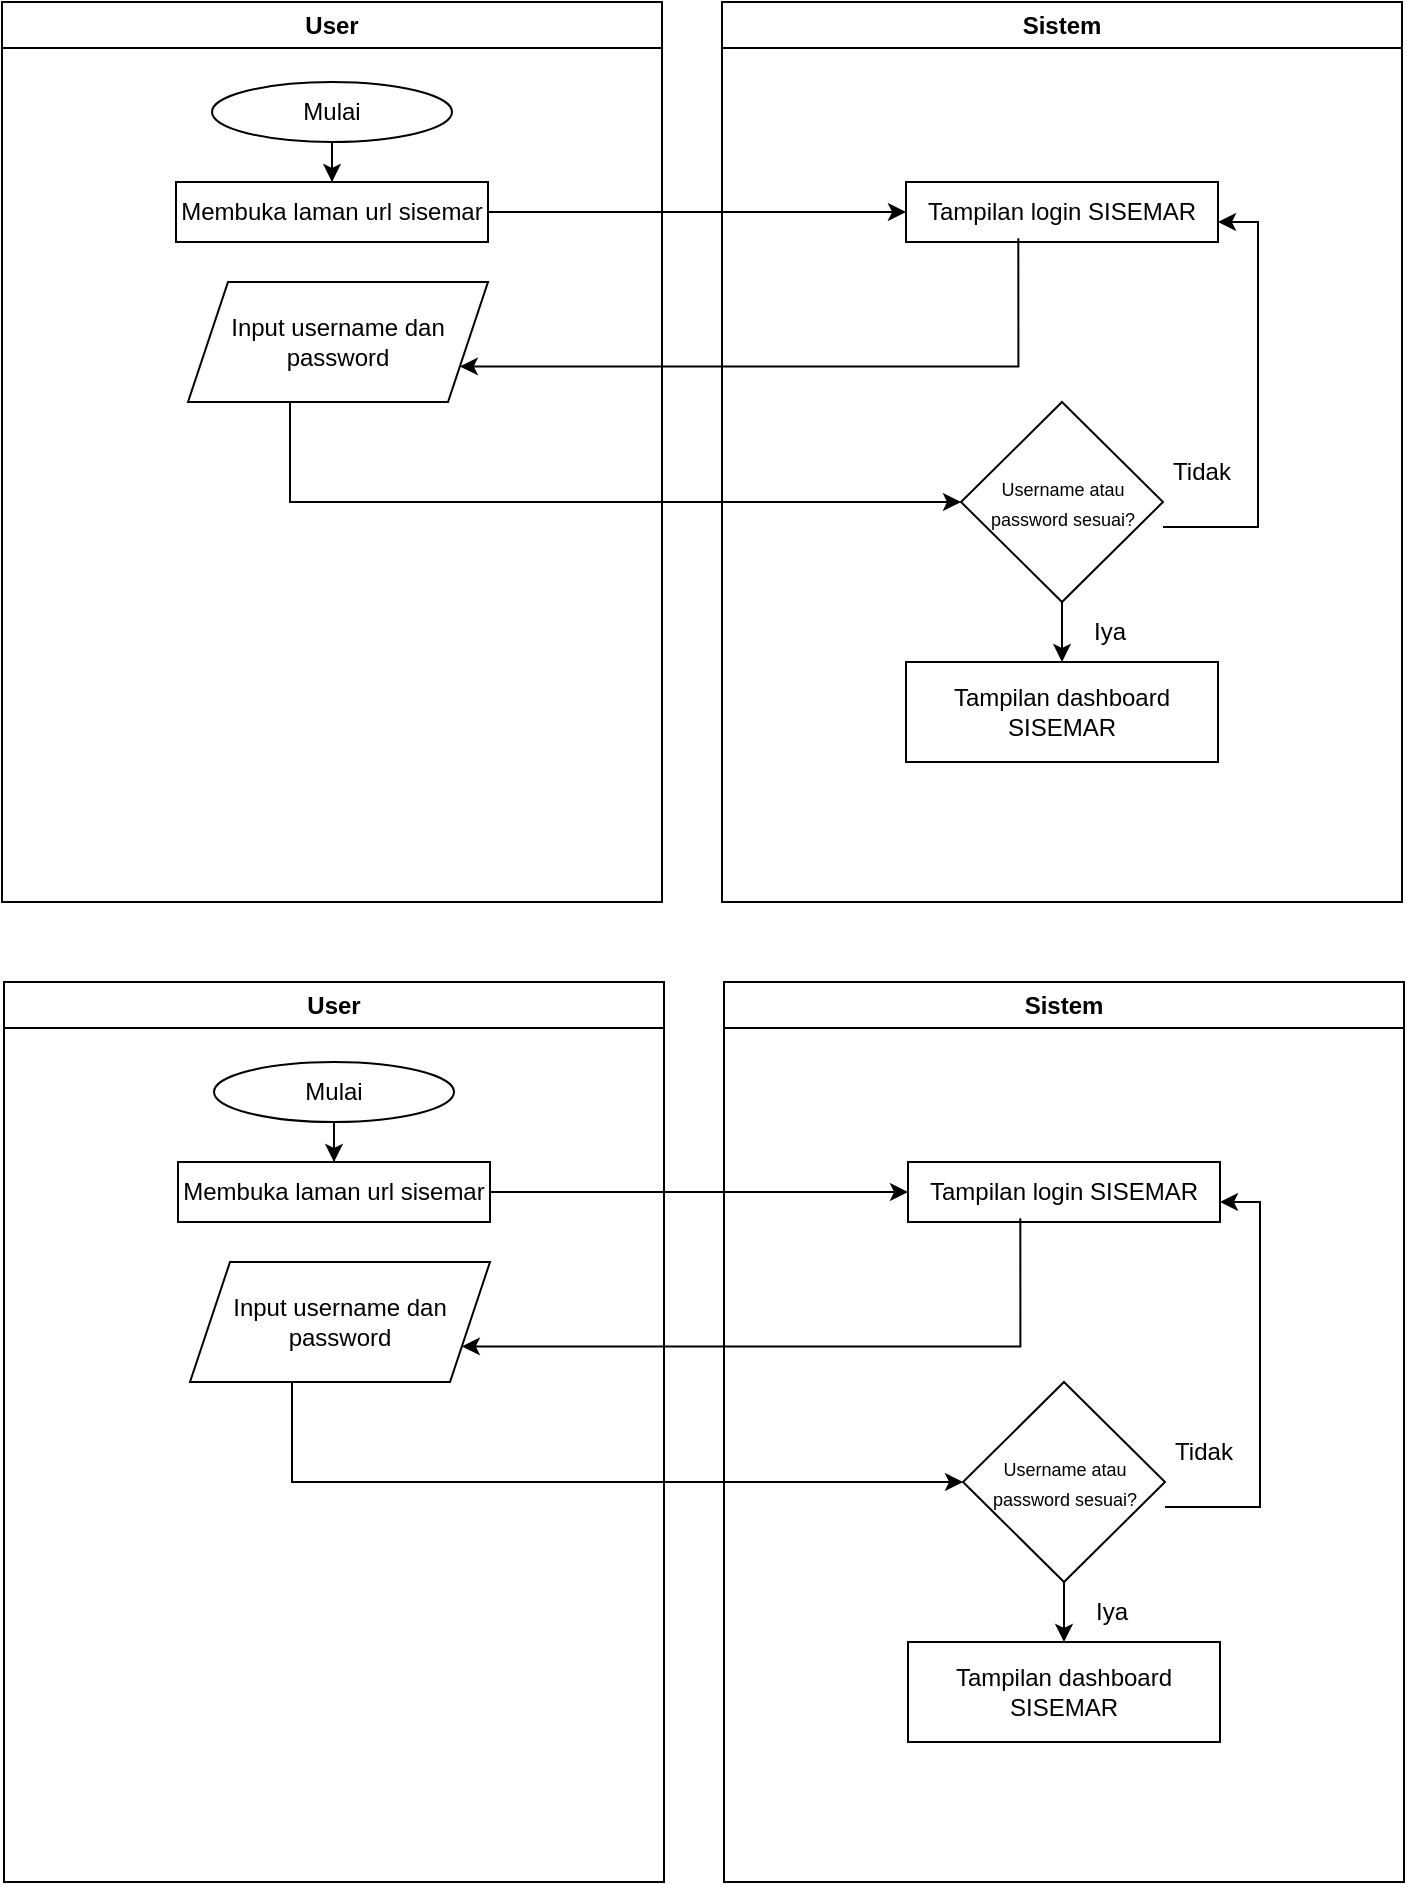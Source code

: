 <mxfile version="28.0.7">
  <diagram name="Halaman-1" id="uK1lXxShzl_tJUOJtHZC">
    <mxGraphModel dx="2256" dy="820" grid="1" gridSize="10" guides="1" tooltips="1" connect="1" arrows="1" fold="1" page="1" pageScale="1" pageWidth="827" pageHeight="1169" math="0" shadow="0">
      <root>
        <mxCell id="0" />
        <mxCell id="1" parent="0" />
        <mxCell id="WBBm-CLDshW_mHcTqunQ-7" value="User" style="swimlane;whiteSpace=wrap;html=1;" parent="1" vertex="1">
          <mxGeometry x="-764" y="70" width="330" height="450" as="geometry" />
        </mxCell>
        <mxCell id="HcfepV2I2PUodawztDky-1" style="edgeStyle=orthogonalEdgeStyle;rounded=0;orthogonalLoop=1;jettySize=auto;html=1;" parent="WBBm-CLDshW_mHcTqunQ-7" source="VEq-Q2ySDu8XHJlhrdmW-1" target="WBBm-CLDshW_mHcTqunQ-2" edge="1">
          <mxGeometry relative="1" as="geometry" />
        </mxCell>
        <mxCell id="VEq-Q2ySDu8XHJlhrdmW-1" value="Mulai" style="ellipse;whiteSpace=wrap;html=1;" parent="WBBm-CLDshW_mHcTqunQ-7" vertex="1">
          <mxGeometry x="105" y="40" width="120" height="30" as="geometry" />
        </mxCell>
        <mxCell id="WBBm-CLDshW_mHcTqunQ-2" value="Membuka laman url sisemar" style="rounded=0;whiteSpace=wrap;html=1;" parent="WBBm-CLDshW_mHcTqunQ-7" vertex="1">
          <mxGeometry x="87" y="90" width="156" height="30" as="geometry" />
        </mxCell>
        <mxCell id="WBBm-CLDshW_mHcTqunQ-3" value="Input username dan password" style="shape=parallelogram;perimeter=parallelogramPerimeter;whiteSpace=wrap;html=1;fixedSize=1;" parent="WBBm-CLDshW_mHcTqunQ-7" vertex="1">
          <mxGeometry x="93" y="140" width="150" height="60" as="geometry" />
        </mxCell>
        <mxCell id="WBBm-CLDshW_mHcTqunQ-8" value="Sistem" style="swimlane;whiteSpace=wrap;html=1;startSize=23;" parent="1" vertex="1">
          <mxGeometry x="-404" y="70" width="340" height="450" as="geometry" />
        </mxCell>
        <mxCell id="WBBm-CLDshW_mHcTqunQ-11" value="Tampilan login SISEMAR" style="rounded=0;whiteSpace=wrap;html=1;" parent="WBBm-CLDshW_mHcTqunQ-8" vertex="1">
          <mxGeometry x="92" y="90" width="156" height="30" as="geometry" />
        </mxCell>
        <mxCell id="HcfepV2I2PUodawztDky-4" style="edgeStyle=orthogonalEdgeStyle;rounded=0;orthogonalLoop=1;jettySize=auto;html=1;" parent="WBBm-CLDshW_mHcTqunQ-8" source="WBBm-CLDshW_mHcTqunQ-1" target="WBBm-CLDshW_mHcTqunQ-12" edge="1">
          <mxGeometry relative="1" as="geometry" />
        </mxCell>
        <mxCell id="HcfepV2I2PUodawztDky-8" style="edgeStyle=orthogonalEdgeStyle;rounded=0;orthogonalLoop=1;jettySize=auto;html=1;entryX=1;entryY=0.25;entryDx=0;entryDy=0;" parent="WBBm-CLDshW_mHcTqunQ-8" edge="1">
          <mxGeometry relative="1" as="geometry">
            <Array as="points">
              <mxPoint x="268" y="262.5" />
              <mxPoint x="268" y="110.5" />
            </Array>
            <mxPoint x="220.5" y="262.5" as="sourcePoint" />
            <mxPoint x="248" y="110" as="targetPoint" />
          </mxGeometry>
        </mxCell>
        <mxCell id="WBBm-CLDshW_mHcTqunQ-1" value="&lt;font style=&quot;font-size: 9px;&quot;&gt;Username atau password sesuai?&lt;/font&gt;" style="rhombus;whiteSpace=wrap;html=1;" parent="WBBm-CLDshW_mHcTqunQ-8" vertex="1">
          <mxGeometry x="119.5" y="200" width="101" height="100" as="geometry" />
        </mxCell>
        <mxCell id="WBBm-CLDshW_mHcTqunQ-12" value="Tampilan dashboard SISEMAR" style="rounded=0;whiteSpace=wrap;html=1;" parent="WBBm-CLDshW_mHcTqunQ-8" vertex="1">
          <mxGeometry x="92" y="330" width="156" height="50" as="geometry" />
        </mxCell>
        <mxCell id="HcfepV2I2PUodawztDky-10" value="Iya" style="text;html=1;align=center;verticalAlign=middle;whiteSpace=wrap;rounded=0;" parent="WBBm-CLDshW_mHcTqunQ-8" vertex="1">
          <mxGeometry x="164" y="300" width="60" height="30" as="geometry" />
        </mxCell>
        <mxCell id="HcfepV2I2PUodawztDky-11" value="Tidak" style="text;html=1;align=center;verticalAlign=middle;whiteSpace=wrap;rounded=0;" parent="WBBm-CLDshW_mHcTqunQ-8" vertex="1">
          <mxGeometry x="210" y="220" width="60" height="30" as="geometry" />
        </mxCell>
        <mxCell id="HcfepV2I2PUodawztDky-2" style="edgeStyle=orthogonalEdgeStyle;rounded=0;orthogonalLoop=1;jettySize=auto;html=1;" parent="1" source="WBBm-CLDshW_mHcTqunQ-2" target="WBBm-CLDshW_mHcTqunQ-11" edge="1">
          <mxGeometry relative="1" as="geometry" />
        </mxCell>
        <mxCell id="HcfepV2I2PUodawztDky-6" style="edgeStyle=orthogonalEdgeStyle;rounded=0;orthogonalLoop=1;jettySize=auto;html=1;entryX=1;entryY=0.75;entryDx=0;entryDy=0;exitX=0.36;exitY=0.939;exitDx=0;exitDy=0;exitPerimeter=0;" parent="1" source="WBBm-CLDshW_mHcTqunQ-11" target="WBBm-CLDshW_mHcTqunQ-3" edge="1">
          <mxGeometry relative="1" as="geometry">
            <mxPoint x="-276.92" y="221.41" as="sourcePoint" />
            <mxPoint x="-499.983" y="298.597" as="targetPoint" />
            <Array as="points">
              <mxPoint x="-256" y="252" />
            </Array>
          </mxGeometry>
        </mxCell>
        <mxCell id="HcfepV2I2PUodawztDky-7" style="edgeStyle=orthogonalEdgeStyle;rounded=0;orthogonalLoop=1;jettySize=auto;html=1;entryX=0;entryY=0.5;entryDx=0;entryDy=0;" parent="1" source="WBBm-CLDshW_mHcTqunQ-3" target="WBBm-CLDshW_mHcTqunQ-1" edge="1">
          <mxGeometry relative="1" as="geometry">
            <Array as="points">
              <mxPoint x="-620" y="320" />
            </Array>
          </mxGeometry>
        </mxCell>
        <mxCell id="Ktfrbz1eTittHsfRS3eE-3" value="User" style="swimlane;whiteSpace=wrap;html=1;" vertex="1" parent="1">
          <mxGeometry x="-763" y="560" width="330" height="450" as="geometry" />
        </mxCell>
        <mxCell id="Ktfrbz1eTittHsfRS3eE-4" style="edgeStyle=orthogonalEdgeStyle;rounded=0;orthogonalLoop=1;jettySize=auto;html=1;" edge="1" parent="Ktfrbz1eTittHsfRS3eE-3" source="Ktfrbz1eTittHsfRS3eE-5" target="Ktfrbz1eTittHsfRS3eE-6">
          <mxGeometry relative="1" as="geometry" />
        </mxCell>
        <mxCell id="Ktfrbz1eTittHsfRS3eE-5" value="Mulai" style="ellipse;whiteSpace=wrap;html=1;" vertex="1" parent="Ktfrbz1eTittHsfRS3eE-3">
          <mxGeometry x="105" y="40" width="120" height="30" as="geometry" />
        </mxCell>
        <mxCell id="Ktfrbz1eTittHsfRS3eE-6" value="Membuka laman url sisemar" style="rounded=0;whiteSpace=wrap;html=1;" vertex="1" parent="Ktfrbz1eTittHsfRS3eE-3">
          <mxGeometry x="87" y="90" width="156" height="30" as="geometry" />
        </mxCell>
        <mxCell id="Ktfrbz1eTittHsfRS3eE-7" value="Input username dan password" style="shape=parallelogram;perimeter=parallelogramPerimeter;whiteSpace=wrap;html=1;fixedSize=1;" vertex="1" parent="Ktfrbz1eTittHsfRS3eE-3">
          <mxGeometry x="93" y="140" width="150" height="60" as="geometry" />
        </mxCell>
        <mxCell id="Ktfrbz1eTittHsfRS3eE-8" value="Sistem" style="swimlane;whiteSpace=wrap;html=1;startSize=23;" vertex="1" parent="1">
          <mxGeometry x="-403" y="560" width="340" height="450" as="geometry" />
        </mxCell>
        <mxCell id="Ktfrbz1eTittHsfRS3eE-9" value="Tampilan login SISEMAR" style="rounded=0;whiteSpace=wrap;html=1;" vertex="1" parent="Ktfrbz1eTittHsfRS3eE-8">
          <mxGeometry x="92" y="90" width="156" height="30" as="geometry" />
        </mxCell>
        <mxCell id="Ktfrbz1eTittHsfRS3eE-10" style="edgeStyle=orthogonalEdgeStyle;rounded=0;orthogonalLoop=1;jettySize=auto;html=1;" edge="1" parent="Ktfrbz1eTittHsfRS3eE-8" source="Ktfrbz1eTittHsfRS3eE-12" target="Ktfrbz1eTittHsfRS3eE-13">
          <mxGeometry relative="1" as="geometry" />
        </mxCell>
        <mxCell id="Ktfrbz1eTittHsfRS3eE-11" style="edgeStyle=orthogonalEdgeStyle;rounded=0;orthogonalLoop=1;jettySize=auto;html=1;entryX=1;entryY=0.25;entryDx=0;entryDy=0;" edge="1" parent="Ktfrbz1eTittHsfRS3eE-8">
          <mxGeometry relative="1" as="geometry">
            <Array as="points">
              <mxPoint x="268" y="262.5" />
              <mxPoint x="268" y="110.5" />
            </Array>
            <mxPoint x="220.5" y="262.5" as="sourcePoint" />
            <mxPoint x="248" y="110" as="targetPoint" />
          </mxGeometry>
        </mxCell>
        <mxCell id="Ktfrbz1eTittHsfRS3eE-12" value="&lt;font style=&quot;font-size: 9px;&quot;&gt;Username atau password sesuai?&lt;/font&gt;" style="rhombus;whiteSpace=wrap;html=1;" vertex="1" parent="Ktfrbz1eTittHsfRS3eE-8">
          <mxGeometry x="119.5" y="200" width="101" height="100" as="geometry" />
        </mxCell>
        <mxCell id="Ktfrbz1eTittHsfRS3eE-13" value="Tampilan dashboard SISEMAR" style="rounded=0;whiteSpace=wrap;html=1;" vertex="1" parent="Ktfrbz1eTittHsfRS3eE-8">
          <mxGeometry x="92" y="330" width="156" height="50" as="geometry" />
        </mxCell>
        <mxCell id="Ktfrbz1eTittHsfRS3eE-14" value="Iya" style="text;html=1;align=center;verticalAlign=middle;whiteSpace=wrap;rounded=0;" vertex="1" parent="Ktfrbz1eTittHsfRS3eE-8">
          <mxGeometry x="164" y="300" width="60" height="30" as="geometry" />
        </mxCell>
        <mxCell id="Ktfrbz1eTittHsfRS3eE-15" value="Tidak" style="text;html=1;align=center;verticalAlign=middle;whiteSpace=wrap;rounded=0;" vertex="1" parent="Ktfrbz1eTittHsfRS3eE-8">
          <mxGeometry x="210" y="220" width="60" height="30" as="geometry" />
        </mxCell>
        <mxCell id="Ktfrbz1eTittHsfRS3eE-16" style="edgeStyle=orthogonalEdgeStyle;rounded=0;orthogonalLoop=1;jettySize=auto;html=1;" edge="1" parent="1" source="Ktfrbz1eTittHsfRS3eE-6" target="Ktfrbz1eTittHsfRS3eE-9">
          <mxGeometry relative="1" as="geometry" />
        </mxCell>
        <mxCell id="Ktfrbz1eTittHsfRS3eE-17" style="edgeStyle=orthogonalEdgeStyle;rounded=0;orthogonalLoop=1;jettySize=auto;html=1;entryX=1;entryY=0.75;entryDx=0;entryDy=0;exitX=0.36;exitY=0.939;exitDx=0;exitDy=0;exitPerimeter=0;" edge="1" parent="1" source="Ktfrbz1eTittHsfRS3eE-9" target="Ktfrbz1eTittHsfRS3eE-7">
          <mxGeometry relative="1" as="geometry">
            <mxPoint x="-275.92" y="711.41" as="sourcePoint" />
            <mxPoint x="-498.983" y="788.597" as="targetPoint" />
            <Array as="points">
              <mxPoint x="-255" y="742" />
            </Array>
          </mxGeometry>
        </mxCell>
        <mxCell id="Ktfrbz1eTittHsfRS3eE-18" style="edgeStyle=orthogonalEdgeStyle;rounded=0;orthogonalLoop=1;jettySize=auto;html=1;entryX=0;entryY=0.5;entryDx=0;entryDy=0;" edge="1" parent="1" source="Ktfrbz1eTittHsfRS3eE-7" target="Ktfrbz1eTittHsfRS3eE-12">
          <mxGeometry relative="1" as="geometry">
            <Array as="points">
              <mxPoint x="-619" y="810" />
            </Array>
          </mxGeometry>
        </mxCell>
      </root>
    </mxGraphModel>
  </diagram>
</mxfile>
